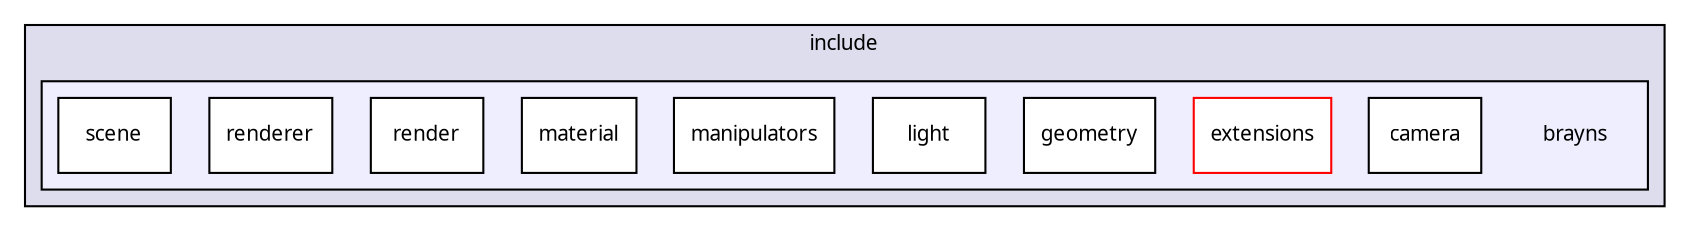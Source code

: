 digraph "brayns" {
  compound=true
  node [ fontsize="10", fontname="Sans"];
  edge [ labelfontsize="10", labelfontname="Sans"];
  subgraph clusterdir_5c761713bf5d0875d267b95dac50e2aa {
    graph [ bgcolor="#ddddee", pencolor="black", label="include" fontname="Sans", fontsize="10", URL="dir_5c761713bf5d0875d267b95dac50e2aa.html"]
  subgraph clusterdir_03632e602207a0b43aa5488f1a38b51e {
    graph [ bgcolor="#eeeeff", pencolor="black", label="" URL="dir_03632e602207a0b43aa5488f1a38b51e.html"];
    dir_03632e602207a0b43aa5488f1a38b51e [shape=plaintext label="brayns"];
    dir_45f80d3162a533aa1d68cefca2581630 [shape=box label="camera" color="black" fillcolor="white" style="filled" URL="dir_45f80d3162a533aa1d68cefca2581630.html"];
    dir_29fb5a0a2ec74b0c4bcb368e39ad817d [shape=box label="extensions" color="red" fillcolor="white" style="filled" URL="dir_29fb5a0a2ec74b0c4bcb368e39ad817d.html"];
    dir_a04395f056451b373701f7179c2b131d [shape=box label="geometry" color="black" fillcolor="white" style="filled" URL="dir_a04395f056451b373701f7179c2b131d.html"];
    dir_41a7cdaf5172a0fc198c7fef1bba3b51 [shape=box label="light" color="black" fillcolor="white" style="filled" URL="dir_41a7cdaf5172a0fc198c7fef1bba3b51.html"];
    dir_57fc057f8a1786020dfb4342393a3f6b [shape=box label="manipulators" color="black" fillcolor="white" style="filled" URL="dir_57fc057f8a1786020dfb4342393a3f6b.html"];
    dir_1a475f82c1e06a9ce9a45d0e83c6cb09 [shape=box label="material" color="black" fillcolor="white" style="filled" URL="dir_1a475f82c1e06a9ce9a45d0e83c6cb09.html"];
    dir_146453e5b54b44af8fb2c111b7c08b34 [shape=box label="render" color="black" fillcolor="white" style="filled" URL="dir_146453e5b54b44af8fb2c111b7c08b34.html"];
    dir_cccfcefc49916f547690783d106e10cf [shape=box label="renderer" color="black" fillcolor="white" style="filled" URL="dir_cccfcefc49916f547690783d106e10cf.html"];
    dir_bcd35c427dcebdee8b4a6bc4d956681b [shape=box label="scene" color="black" fillcolor="white" style="filled" URL="dir_bcd35c427dcebdee8b4a6bc4d956681b.html"];
  }
  }
}
